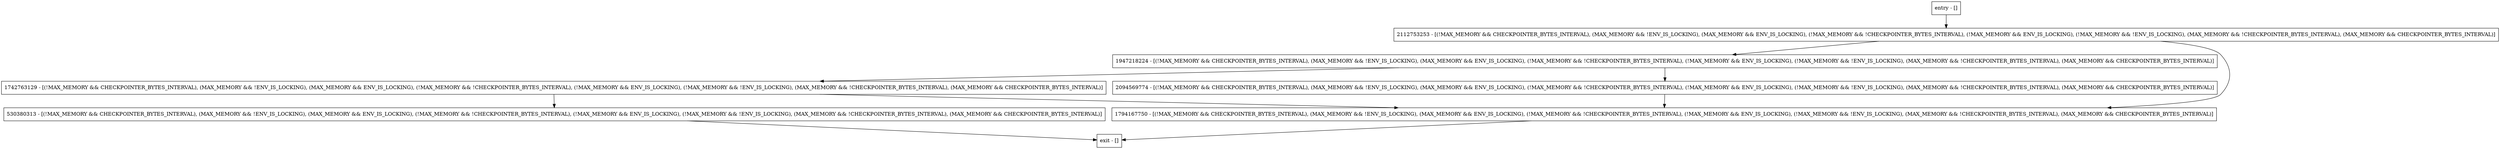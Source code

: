 digraph getLong {
node [shape=record];
entry [label="entry - []"];
exit [label="exit - []"];
2112753253 [label="2112753253 - [(!MAX_MEMORY && CHECKPOINTER_BYTES_INTERVAL), (MAX_MEMORY && !ENV_IS_LOCKING), (MAX_MEMORY && ENV_IS_LOCKING), (!MAX_MEMORY && !CHECKPOINTER_BYTES_INTERVAL), (!MAX_MEMORY && ENV_IS_LOCKING), (!MAX_MEMORY && !ENV_IS_LOCKING), (MAX_MEMORY && !CHECKPOINTER_BYTES_INTERVAL), (MAX_MEMORY && CHECKPOINTER_BYTES_INTERVAL)]"];
1947218224 [label="1947218224 - [(!MAX_MEMORY && CHECKPOINTER_BYTES_INTERVAL), (MAX_MEMORY && !ENV_IS_LOCKING), (MAX_MEMORY && ENV_IS_LOCKING), (!MAX_MEMORY && !CHECKPOINTER_BYTES_INTERVAL), (!MAX_MEMORY && ENV_IS_LOCKING), (!MAX_MEMORY && !ENV_IS_LOCKING), (MAX_MEMORY && !CHECKPOINTER_BYTES_INTERVAL), (MAX_MEMORY && CHECKPOINTER_BYTES_INTERVAL)]"];
1794167750 [label="1794167750 - [(!MAX_MEMORY && CHECKPOINTER_BYTES_INTERVAL), (MAX_MEMORY && !ENV_IS_LOCKING), (MAX_MEMORY && ENV_IS_LOCKING), (!MAX_MEMORY && !CHECKPOINTER_BYTES_INTERVAL), (!MAX_MEMORY && ENV_IS_LOCKING), (!MAX_MEMORY && !ENV_IS_LOCKING), (MAX_MEMORY && !CHECKPOINTER_BYTES_INTERVAL), (MAX_MEMORY && CHECKPOINTER_BYTES_INTERVAL)]"];
530380313 [label="530380313 - [(!MAX_MEMORY && CHECKPOINTER_BYTES_INTERVAL), (MAX_MEMORY && !ENV_IS_LOCKING), (MAX_MEMORY && ENV_IS_LOCKING), (!MAX_MEMORY && !CHECKPOINTER_BYTES_INTERVAL), (!MAX_MEMORY && ENV_IS_LOCKING), (!MAX_MEMORY && !ENV_IS_LOCKING), (MAX_MEMORY && !CHECKPOINTER_BYTES_INTERVAL), (MAX_MEMORY && CHECKPOINTER_BYTES_INTERVAL)]"];
1742763129 [label="1742763129 - [(!MAX_MEMORY && CHECKPOINTER_BYTES_INTERVAL), (MAX_MEMORY && !ENV_IS_LOCKING), (MAX_MEMORY && ENV_IS_LOCKING), (!MAX_MEMORY && !CHECKPOINTER_BYTES_INTERVAL), (!MAX_MEMORY && ENV_IS_LOCKING), (!MAX_MEMORY && !ENV_IS_LOCKING), (MAX_MEMORY && !CHECKPOINTER_BYTES_INTERVAL), (MAX_MEMORY && CHECKPOINTER_BYTES_INTERVAL)]"];
2094569774 [label="2094569774 - [(!MAX_MEMORY && CHECKPOINTER_BYTES_INTERVAL), (MAX_MEMORY && !ENV_IS_LOCKING), (MAX_MEMORY && ENV_IS_LOCKING), (!MAX_MEMORY && !CHECKPOINTER_BYTES_INTERVAL), (!MAX_MEMORY && ENV_IS_LOCKING), (!MAX_MEMORY && !ENV_IS_LOCKING), (MAX_MEMORY && !CHECKPOINTER_BYTES_INTERVAL), (MAX_MEMORY && CHECKPOINTER_BYTES_INTERVAL)]"];
entry;
exit;
entry -> 2112753253;
2112753253 -> 1947218224;
2112753253 -> 1794167750;
1947218224 -> 1742763129;
1947218224 -> 2094569774;
1794167750 -> exit;
530380313 -> exit;
1742763129 -> 530380313;
1742763129 -> 1794167750;
2094569774 -> 1794167750;
}

